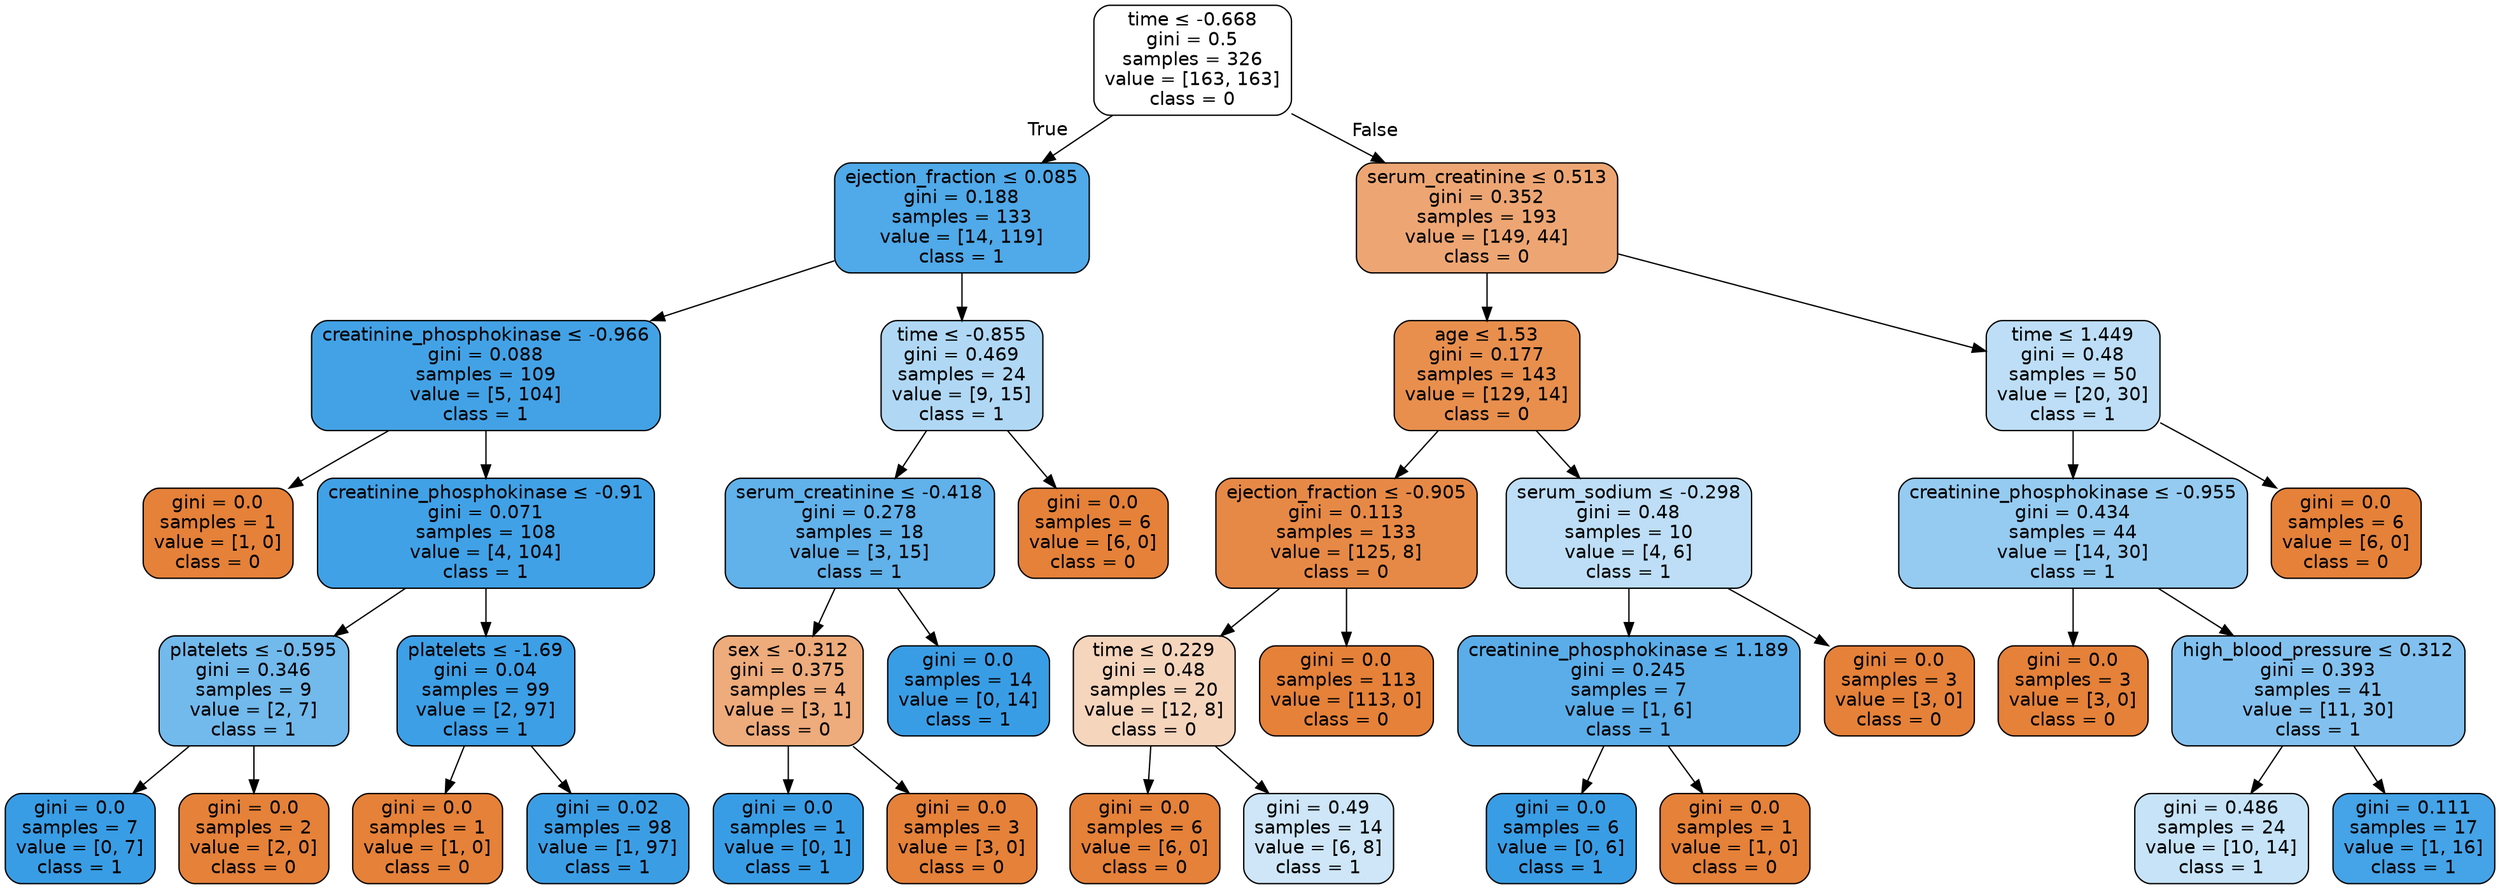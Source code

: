 digraph Tree {
node [shape=box, style="filled, rounded", color="black", fontname=helvetica] ;
edge [fontname=helvetica] ;
0 [label=<time &le; -0.668<br/>gini = 0.5<br/>samples = 326<br/>value = [163, 163]<br/>class = 0>, fillcolor="#ffffff"] ;
1 [label=<ejection_fraction &le; 0.085<br/>gini = 0.188<br/>samples = 133<br/>value = [14, 119]<br/>class = 1>, fillcolor="#50a9e8"] ;
0 -> 1 [labeldistance=2.5, labelangle=45, headlabel="True"] ;
2 [label=<creatinine_phosphokinase &le; -0.966<br/>gini = 0.088<br/>samples = 109<br/>value = [5, 104]<br/>class = 1>, fillcolor="#43a2e6"] ;
1 -> 2 ;
3 [label=<gini = 0.0<br/>samples = 1<br/>value = [1, 0]<br/>class = 0>, fillcolor="#e58139"] ;
2 -> 3 ;
4 [label=<creatinine_phosphokinase &le; -0.91<br/>gini = 0.071<br/>samples = 108<br/>value = [4, 104]<br/>class = 1>, fillcolor="#41a1e6"] ;
2 -> 4 ;
5 [label=<platelets &le; -0.595<br/>gini = 0.346<br/>samples = 9<br/>value = [2, 7]<br/>class = 1>, fillcolor="#72b9ec"] ;
4 -> 5 ;
6 [label=<gini = 0.0<br/>samples = 7<br/>value = [0, 7]<br/>class = 1>, fillcolor="#399de5"] ;
5 -> 6 ;
7 [label=<gini = 0.0<br/>samples = 2<br/>value = [2, 0]<br/>class = 0>, fillcolor="#e58139"] ;
5 -> 7 ;
8 [label=<platelets &le; -1.69<br/>gini = 0.04<br/>samples = 99<br/>value = [2, 97]<br/>class = 1>, fillcolor="#3d9fe6"] ;
4 -> 8 ;
9 [label=<gini = 0.0<br/>samples = 1<br/>value = [1, 0]<br/>class = 0>, fillcolor="#e58139"] ;
8 -> 9 ;
10 [label=<gini = 0.02<br/>samples = 98<br/>value = [1, 97]<br/>class = 1>, fillcolor="#3b9ee5"] ;
8 -> 10 ;
11 [label=<time &le; -0.855<br/>gini = 0.469<br/>samples = 24<br/>value = [9, 15]<br/>class = 1>, fillcolor="#b0d8f5"] ;
1 -> 11 ;
12 [label=<serum_creatinine &le; -0.418<br/>gini = 0.278<br/>samples = 18<br/>value = [3, 15]<br/>class = 1>, fillcolor="#61b1ea"] ;
11 -> 12 ;
13 [label=<sex &le; -0.312<br/>gini = 0.375<br/>samples = 4<br/>value = [3, 1]<br/>class = 0>, fillcolor="#eeab7b"] ;
12 -> 13 ;
14 [label=<gini = 0.0<br/>samples = 1<br/>value = [0, 1]<br/>class = 1>, fillcolor="#399de5"] ;
13 -> 14 ;
15 [label=<gini = 0.0<br/>samples = 3<br/>value = [3, 0]<br/>class = 0>, fillcolor="#e58139"] ;
13 -> 15 ;
16 [label=<gini = 0.0<br/>samples = 14<br/>value = [0, 14]<br/>class = 1>, fillcolor="#399de5"] ;
12 -> 16 ;
17 [label=<gini = 0.0<br/>samples = 6<br/>value = [6, 0]<br/>class = 0>, fillcolor="#e58139"] ;
11 -> 17 ;
18 [label=<serum_creatinine &le; 0.513<br/>gini = 0.352<br/>samples = 193<br/>value = [149, 44]<br/>class = 0>, fillcolor="#eda673"] ;
0 -> 18 [labeldistance=2.5, labelangle=-45, headlabel="False"] ;
19 [label=<age &le; 1.53<br/>gini = 0.177<br/>samples = 143<br/>value = [129, 14]<br/>class = 0>, fillcolor="#e88f4e"] ;
18 -> 19 ;
20 [label=<ejection_fraction &le; -0.905<br/>gini = 0.113<br/>samples = 133<br/>value = [125, 8]<br/>class = 0>, fillcolor="#e78946"] ;
19 -> 20 ;
21 [label=<time &le; 0.229<br/>gini = 0.48<br/>samples = 20<br/>value = [12, 8]<br/>class = 0>, fillcolor="#f6d5bd"] ;
20 -> 21 ;
22 [label=<gini = 0.0<br/>samples = 6<br/>value = [6, 0]<br/>class = 0>, fillcolor="#e58139"] ;
21 -> 22 ;
23 [label=<gini = 0.49<br/>samples = 14<br/>value = [6, 8]<br/>class = 1>, fillcolor="#cee6f8"] ;
21 -> 23 ;
24 [label=<gini = 0.0<br/>samples = 113<br/>value = [113, 0]<br/>class = 0>, fillcolor="#e58139"] ;
20 -> 24 ;
25 [label=<serum_sodium &le; -0.298<br/>gini = 0.48<br/>samples = 10<br/>value = [4, 6]<br/>class = 1>, fillcolor="#bddef6"] ;
19 -> 25 ;
26 [label=<creatinine_phosphokinase &le; 1.189<br/>gini = 0.245<br/>samples = 7<br/>value = [1, 6]<br/>class = 1>, fillcolor="#5aade9"] ;
25 -> 26 ;
27 [label=<gini = 0.0<br/>samples = 6<br/>value = [0, 6]<br/>class = 1>, fillcolor="#399de5"] ;
26 -> 27 ;
28 [label=<gini = 0.0<br/>samples = 1<br/>value = [1, 0]<br/>class = 0>, fillcolor="#e58139"] ;
26 -> 28 ;
29 [label=<gini = 0.0<br/>samples = 3<br/>value = [3, 0]<br/>class = 0>, fillcolor="#e58139"] ;
25 -> 29 ;
30 [label=<time &le; 1.449<br/>gini = 0.48<br/>samples = 50<br/>value = [20, 30]<br/>class = 1>, fillcolor="#bddef6"] ;
18 -> 30 ;
31 [label=<creatinine_phosphokinase &le; -0.955<br/>gini = 0.434<br/>samples = 44<br/>value = [14, 30]<br/>class = 1>, fillcolor="#95cbf1"] ;
30 -> 31 ;
32 [label=<gini = 0.0<br/>samples = 3<br/>value = [3, 0]<br/>class = 0>, fillcolor="#e58139"] ;
31 -> 32 ;
33 [label=<high_blood_pressure &le; 0.312<br/>gini = 0.393<br/>samples = 41<br/>value = [11, 30]<br/>class = 1>, fillcolor="#82c1ef"] ;
31 -> 33 ;
34 [label=<gini = 0.486<br/>samples = 24<br/>value = [10, 14]<br/>class = 1>, fillcolor="#c6e3f8"] ;
33 -> 34 ;
35 [label=<gini = 0.111<br/>samples = 17<br/>value = [1, 16]<br/>class = 1>, fillcolor="#45a3e7"] ;
33 -> 35 ;
36 [label=<gini = 0.0<br/>samples = 6<br/>value = [6, 0]<br/>class = 0>, fillcolor="#e58139"] ;
30 -> 36 ;
}